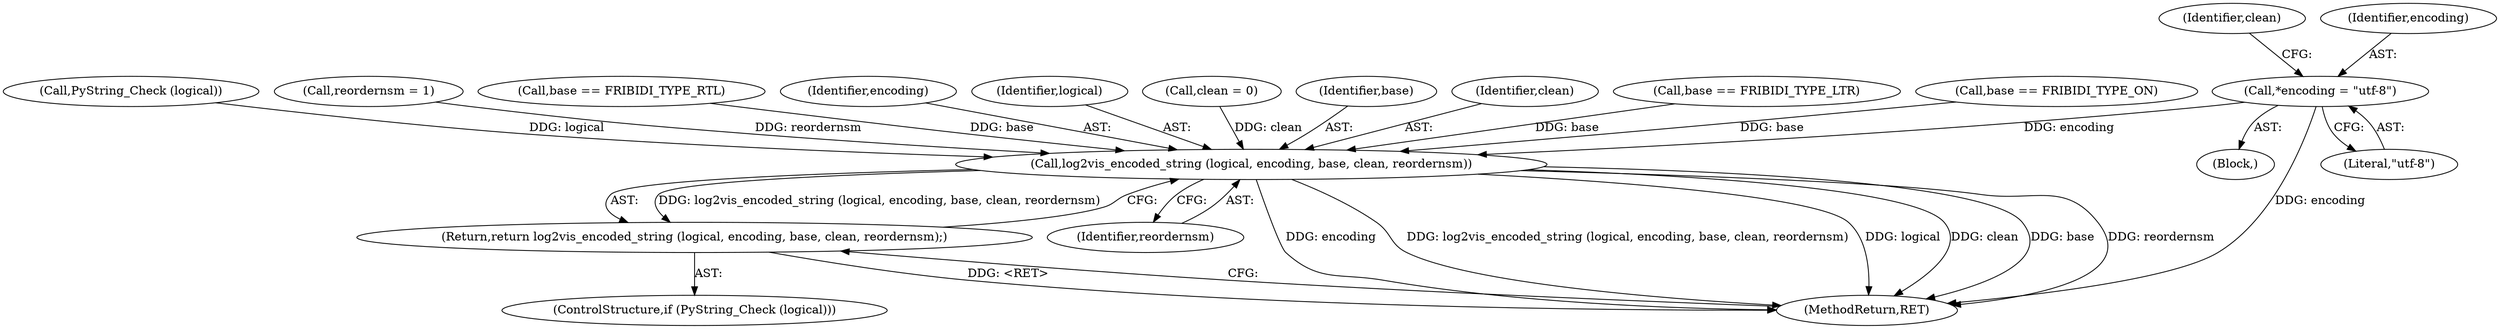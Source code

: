 digraph "1_pyfribidi_d2860c655357975e7b32d84e6b45e98f0dcecd7a@pointer" {
"1000121" [label="(Call,*encoding = \"utf-8\")"];
"1000186" [label="(Call,log2vis_encoded_string (logical, encoding, base, clean, reordernsm))"];
"1000185" [label="(Return,return log2vis_encoded_string (logical, encoding, base, clean, reordernsm);)"];
"1000183" [label="(Call,PyString_Check (logical))"];
"1000129" [label="(Call,reordernsm = 1)"];
"1000182" [label="(ControlStructure,if (PyString_Check (logical)))"];
"1000157" [label="(Call,base == FRIBIDI_TYPE_RTL)"];
"1000188" [label="(Identifier,encoding)"];
"1000111" [label="(Block,)"];
"1000126" [label="(Identifier,clean)"];
"1000187" [label="(Identifier,logical)"];
"1000125" [label="(Call,clean = 0)"];
"1000189" [label="(Identifier,base)"];
"1000191" [label="(Identifier,reordernsm)"];
"1000190" [label="(Identifier,clean)"];
"1000122" [label="(Identifier,encoding)"];
"1000186" [label="(Call,log2vis_encoded_string (logical, encoding, base, clean, reordernsm))"];
"1000185" [label="(Return,return log2vis_encoded_string (logical, encoding, base, clean, reordernsm);)"];
"1000161" [label="(Call,base == FRIBIDI_TYPE_LTR)"];
"1000202" [label="(MethodReturn,RET)"];
"1000121" [label="(Call,*encoding = \"utf-8\")"];
"1000164" [label="(Call,base == FRIBIDI_TYPE_ON)"];
"1000123" [label="(Literal,\"utf-8\")"];
"1000121" -> "1000111"  [label="AST: "];
"1000121" -> "1000123"  [label="CFG: "];
"1000122" -> "1000121"  [label="AST: "];
"1000123" -> "1000121"  [label="AST: "];
"1000126" -> "1000121"  [label="CFG: "];
"1000121" -> "1000202"  [label="DDG: encoding"];
"1000121" -> "1000186"  [label="DDG: encoding"];
"1000186" -> "1000185"  [label="AST: "];
"1000186" -> "1000191"  [label="CFG: "];
"1000187" -> "1000186"  [label="AST: "];
"1000188" -> "1000186"  [label="AST: "];
"1000189" -> "1000186"  [label="AST: "];
"1000190" -> "1000186"  [label="AST: "];
"1000191" -> "1000186"  [label="AST: "];
"1000185" -> "1000186"  [label="CFG: "];
"1000186" -> "1000202"  [label="DDG: encoding"];
"1000186" -> "1000202"  [label="DDG: log2vis_encoded_string (logical, encoding, base, clean, reordernsm)"];
"1000186" -> "1000202"  [label="DDG: logical"];
"1000186" -> "1000202"  [label="DDG: clean"];
"1000186" -> "1000202"  [label="DDG: base"];
"1000186" -> "1000202"  [label="DDG: reordernsm"];
"1000186" -> "1000185"  [label="DDG: log2vis_encoded_string (logical, encoding, base, clean, reordernsm)"];
"1000183" -> "1000186"  [label="DDG: logical"];
"1000157" -> "1000186"  [label="DDG: base"];
"1000161" -> "1000186"  [label="DDG: base"];
"1000164" -> "1000186"  [label="DDG: base"];
"1000125" -> "1000186"  [label="DDG: clean"];
"1000129" -> "1000186"  [label="DDG: reordernsm"];
"1000185" -> "1000182"  [label="AST: "];
"1000202" -> "1000185"  [label="CFG: "];
"1000185" -> "1000202"  [label="DDG: <RET>"];
}
